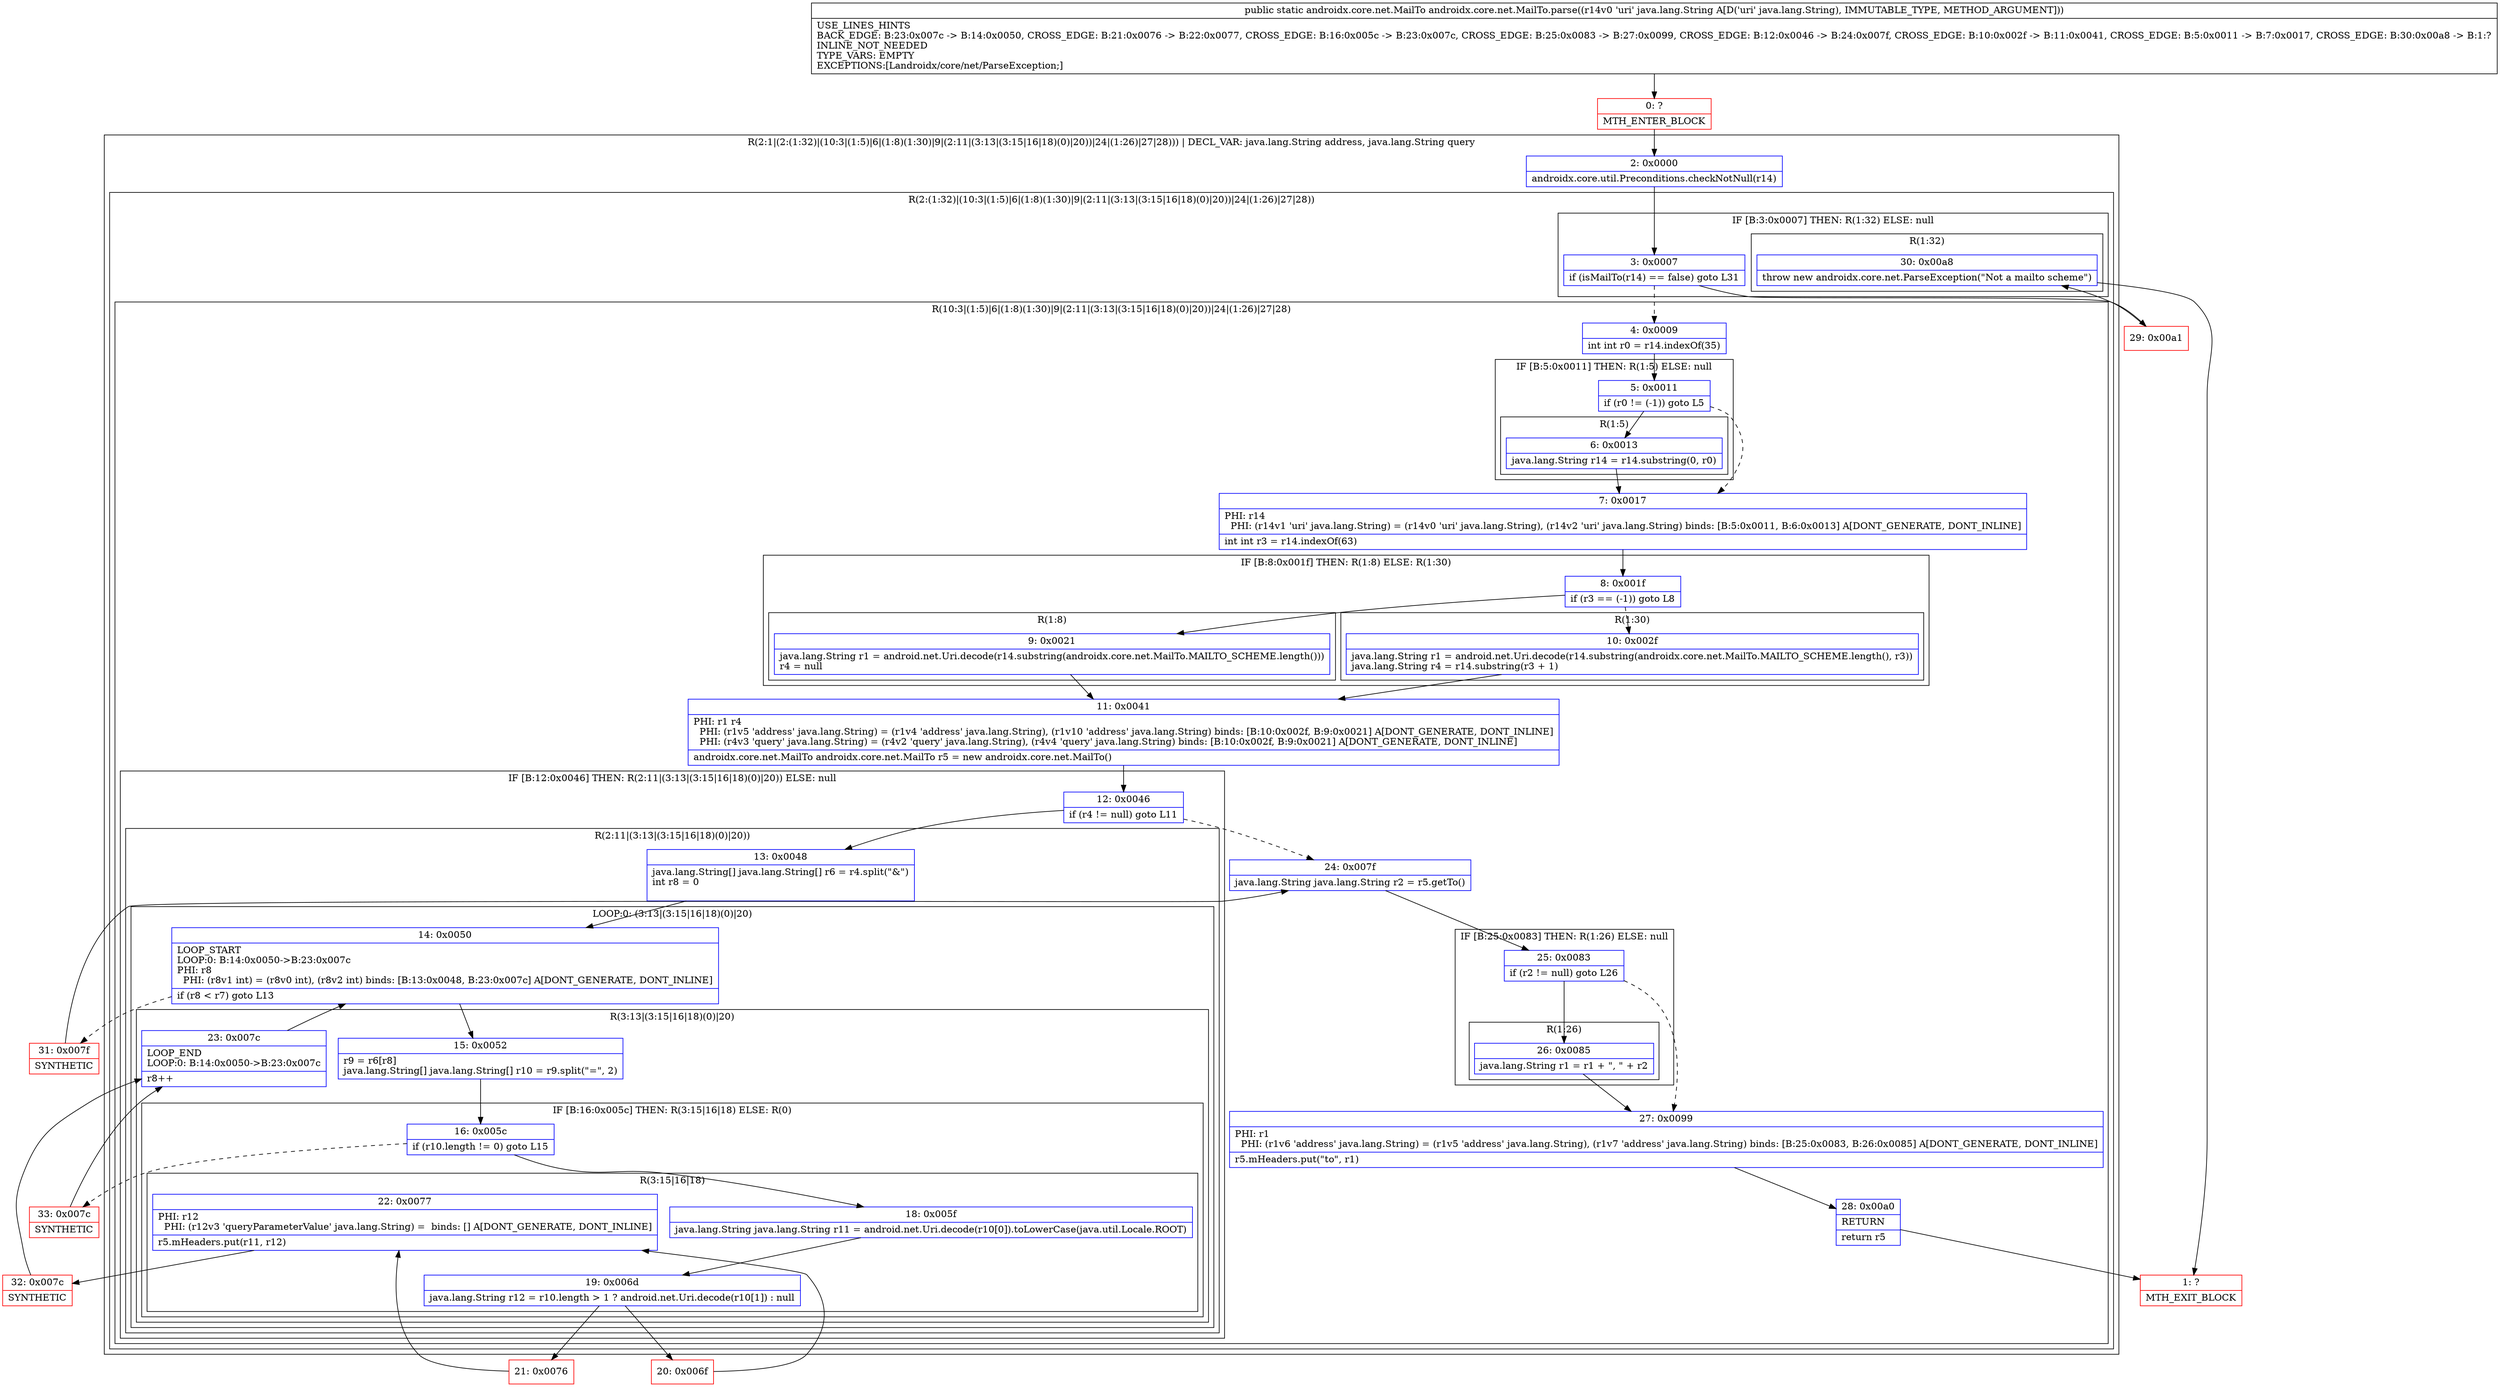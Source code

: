 digraph "CFG forandroidx.core.net.MailTo.parse(Ljava\/lang\/String;)Landroidx\/core\/net\/MailTo;" {
subgraph cluster_Region_826239027 {
label = "R(2:1|(2:(1:32)|(10:3|(1:5)|6|(1:8)(1:30)|9|(2:11|(3:13|(3:15|16|18)(0)|20))|24|(1:26)|27|28))) | DECL_VAR: java.lang.String address, java.lang.String query\l";
node [shape=record,color=blue];
Node_2 [shape=record,label="{2\:\ 0x0000|androidx.core.util.Preconditions.checkNotNull(r14)\l}"];
subgraph cluster_Region_1854838964 {
label = "R(2:(1:32)|(10:3|(1:5)|6|(1:8)(1:30)|9|(2:11|(3:13|(3:15|16|18)(0)|20))|24|(1:26)|27|28))";
node [shape=record,color=blue];
subgraph cluster_IfRegion_1762724324 {
label = "IF [B:3:0x0007] THEN: R(1:32) ELSE: null";
node [shape=record,color=blue];
Node_3 [shape=record,label="{3\:\ 0x0007|if (isMailTo(r14) == false) goto L31\l}"];
subgraph cluster_Region_868497184 {
label = "R(1:32)";
node [shape=record,color=blue];
Node_30 [shape=record,label="{30\:\ 0x00a8|throw new androidx.core.net.ParseException(\"Not a mailto scheme\")\l}"];
}
}
subgraph cluster_Region_760416943 {
label = "R(10:3|(1:5)|6|(1:8)(1:30)|9|(2:11|(3:13|(3:15|16|18)(0)|20))|24|(1:26)|27|28)";
node [shape=record,color=blue];
Node_4 [shape=record,label="{4\:\ 0x0009|int int r0 = r14.indexOf(35)\l}"];
subgraph cluster_IfRegion_344529842 {
label = "IF [B:5:0x0011] THEN: R(1:5) ELSE: null";
node [shape=record,color=blue];
Node_5 [shape=record,label="{5\:\ 0x0011|if (r0 != (\-1)) goto L5\l}"];
subgraph cluster_Region_852064298 {
label = "R(1:5)";
node [shape=record,color=blue];
Node_6 [shape=record,label="{6\:\ 0x0013|java.lang.String r14 = r14.substring(0, r0)\l}"];
}
}
Node_7 [shape=record,label="{7\:\ 0x0017|PHI: r14 \l  PHI: (r14v1 'uri' java.lang.String) = (r14v0 'uri' java.lang.String), (r14v2 'uri' java.lang.String) binds: [B:5:0x0011, B:6:0x0013] A[DONT_GENERATE, DONT_INLINE]\l|int int r3 = r14.indexOf(63)\l}"];
subgraph cluster_IfRegion_1533250699 {
label = "IF [B:8:0x001f] THEN: R(1:8) ELSE: R(1:30)";
node [shape=record,color=blue];
Node_8 [shape=record,label="{8\:\ 0x001f|if (r3 == (\-1)) goto L8\l}"];
subgraph cluster_Region_1269372800 {
label = "R(1:8)";
node [shape=record,color=blue];
Node_9 [shape=record,label="{9\:\ 0x0021|java.lang.String r1 = android.net.Uri.decode(r14.substring(androidx.core.net.MailTo.MAILTO_SCHEME.length()))\lr4 = null\l}"];
}
subgraph cluster_Region_1850794810 {
label = "R(1:30)";
node [shape=record,color=blue];
Node_10 [shape=record,label="{10\:\ 0x002f|java.lang.String r1 = android.net.Uri.decode(r14.substring(androidx.core.net.MailTo.MAILTO_SCHEME.length(), r3))\ljava.lang.String r4 = r14.substring(r3 + 1)\l}"];
}
}
Node_11 [shape=record,label="{11\:\ 0x0041|PHI: r1 r4 \l  PHI: (r1v5 'address' java.lang.String) = (r1v4 'address' java.lang.String), (r1v10 'address' java.lang.String) binds: [B:10:0x002f, B:9:0x0021] A[DONT_GENERATE, DONT_INLINE]\l  PHI: (r4v3 'query' java.lang.String) = (r4v2 'query' java.lang.String), (r4v4 'query' java.lang.String) binds: [B:10:0x002f, B:9:0x0021] A[DONT_GENERATE, DONT_INLINE]\l|androidx.core.net.MailTo androidx.core.net.MailTo r5 = new androidx.core.net.MailTo()\l}"];
subgraph cluster_IfRegion_2037428123 {
label = "IF [B:12:0x0046] THEN: R(2:11|(3:13|(3:15|16|18)(0)|20)) ELSE: null";
node [shape=record,color=blue];
Node_12 [shape=record,label="{12\:\ 0x0046|if (r4 != null) goto L11\l}"];
subgraph cluster_Region_376210727 {
label = "R(2:11|(3:13|(3:15|16|18)(0)|20))";
node [shape=record,color=blue];
Node_13 [shape=record,label="{13\:\ 0x0048|java.lang.String[] java.lang.String[] r6 = r4.split(\"&\")\lint r8 = 0\l\l}"];
subgraph cluster_LoopRegion_1671549753 {
label = "LOOP:0: (3:13|(3:15|16|18)(0)|20)";
node [shape=record,color=blue];
Node_14 [shape=record,label="{14\:\ 0x0050|LOOP_START\lLOOP:0: B:14:0x0050\-\>B:23:0x007c\lPHI: r8 \l  PHI: (r8v1 int) = (r8v0 int), (r8v2 int) binds: [B:13:0x0048, B:23:0x007c] A[DONT_GENERATE, DONT_INLINE]\l|if (r8 \< r7) goto L13\l}"];
subgraph cluster_Region_360355197 {
label = "R(3:13|(3:15|16|18)(0)|20)";
node [shape=record,color=blue];
Node_15 [shape=record,label="{15\:\ 0x0052|r9 = r6[r8]\ljava.lang.String[] java.lang.String[] r10 = r9.split(\"=\", 2)\l}"];
subgraph cluster_IfRegion_1471946469 {
label = "IF [B:16:0x005c] THEN: R(3:15|16|18) ELSE: R(0)";
node [shape=record,color=blue];
Node_16 [shape=record,label="{16\:\ 0x005c|if (r10.length != 0) goto L15\l}"];
subgraph cluster_Region_208260522 {
label = "R(3:15|16|18)";
node [shape=record,color=blue];
Node_18 [shape=record,label="{18\:\ 0x005f|java.lang.String java.lang.String r11 = android.net.Uri.decode(r10[0]).toLowerCase(java.util.Locale.ROOT)\l}"];
Node_19 [shape=record,label="{19\:\ 0x006d|java.lang.String r12 = r10.length \> 1 ? android.net.Uri.decode(r10[1]) : null\l}"];
Node_22 [shape=record,label="{22\:\ 0x0077|PHI: r12 \l  PHI: (r12v3 'queryParameterValue' java.lang.String) =  binds: [] A[DONT_GENERATE, DONT_INLINE]\l|r5.mHeaders.put(r11, r12)\l}"];
}
subgraph cluster_Region_43956352 {
label = "R(0)";
node [shape=record,color=blue];
}
}
Node_23 [shape=record,label="{23\:\ 0x007c|LOOP_END\lLOOP:0: B:14:0x0050\-\>B:23:0x007c\l|r8++\l}"];
}
}
}
}
Node_24 [shape=record,label="{24\:\ 0x007f|java.lang.String java.lang.String r2 = r5.getTo()\l}"];
subgraph cluster_IfRegion_1699325486 {
label = "IF [B:25:0x0083] THEN: R(1:26) ELSE: null";
node [shape=record,color=blue];
Node_25 [shape=record,label="{25\:\ 0x0083|if (r2 != null) goto L26\l}"];
subgraph cluster_Region_844636617 {
label = "R(1:26)";
node [shape=record,color=blue];
Node_26 [shape=record,label="{26\:\ 0x0085|java.lang.String r1 = r1 + \", \" + r2\l}"];
}
}
Node_27 [shape=record,label="{27\:\ 0x0099|PHI: r1 \l  PHI: (r1v6 'address' java.lang.String) = (r1v5 'address' java.lang.String), (r1v7 'address' java.lang.String) binds: [B:25:0x0083, B:26:0x0085] A[DONT_GENERATE, DONT_INLINE]\l|r5.mHeaders.put(\"to\", r1)\l}"];
Node_28 [shape=record,label="{28\:\ 0x00a0|RETURN\l|return r5\l}"];
}
}
}
Node_0 [shape=record,color=red,label="{0\:\ ?|MTH_ENTER_BLOCK\l}"];
Node_20 [shape=record,color=red,label="{20\:\ 0x006f}"];
Node_32 [shape=record,color=red,label="{32\:\ 0x007c|SYNTHETIC\l}"];
Node_21 [shape=record,color=red,label="{21\:\ 0x0076}"];
Node_33 [shape=record,color=red,label="{33\:\ 0x007c|SYNTHETIC\l}"];
Node_31 [shape=record,color=red,label="{31\:\ 0x007f|SYNTHETIC\l}"];
Node_1 [shape=record,color=red,label="{1\:\ ?|MTH_EXIT_BLOCK\l}"];
Node_29 [shape=record,color=red,label="{29\:\ 0x00a1}"];
MethodNode[shape=record,label="{public static androidx.core.net.MailTo androidx.core.net.MailTo.parse((r14v0 'uri' java.lang.String A[D('uri' java.lang.String), IMMUTABLE_TYPE, METHOD_ARGUMENT]))  | USE_LINES_HINTS\lBACK_EDGE: B:23:0x007c \-\> B:14:0x0050, CROSS_EDGE: B:21:0x0076 \-\> B:22:0x0077, CROSS_EDGE: B:16:0x005c \-\> B:23:0x007c, CROSS_EDGE: B:25:0x0083 \-\> B:27:0x0099, CROSS_EDGE: B:12:0x0046 \-\> B:24:0x007f, CROSS_EDGE: B:10:0x002f \-\> B:11:0x0041, CROSS_EDGE: B:5:0x0011 \-\> B:7:0x0017, CROSS_EDGE: B:30:0x00a8 \-\> B:1:?\lINLINE_NOT_NEEDED\lTYPE_VARS: EMPTY\lEXCEPTIONS:[Landroidx\/core\/net\/ParseException;]\l}"];
MethodNode -> Node_0;Node_2 -> Node_3;
Node_3 -> Node_4[style=dashed];
Node_3 -> Node_29;
Node_30 -> Node_1;
Node_4 -> Node_5;
Node_5 -> Node_6;
Node_5 -> Node_7[style=dashed];
Node_6 -> Node_7;
Node_7 -> Node_8;
Node_8 -> Node_9;
Node_8 -> Node_10[style=dashed];
Node_9 -> Node_11;
Node_10 -> Node_11;
Node_11 -> Node_12;
Node_12 -> Node_13;
Node_12 -> Node_24[style=dashed];
Node_13 -> Node_14;
Node_14 -> Node_15;
Node_14 -> Node_31[style=dashed];
Node_15 -> Node_16;
Node_16 -> Node_18;
Node_16 -> Node_33[style=dashed];
Node_18 -> Node_19;
Node_19 -> Node_20;
Node_19 -> Node_21;
Node_22 -> Node_32;
Node_23 -> Node_14;
Node_24 -> Node_25;
Node_25 -> Node_26;
Node_25 -> Node_27[style=dashed];
Node_26 -> Node_27;
Node_27 -> Node_28;
Node_28 -> Node_1;
Node_0 -> Node_2;
Node_20 -> Node_22;
Node_32 -> Node_23;
Node_21 -> Node_22;
Node_33 -> Node_23;
Node_31 -> Node_24;
Node_29 -> Node_30;
}

